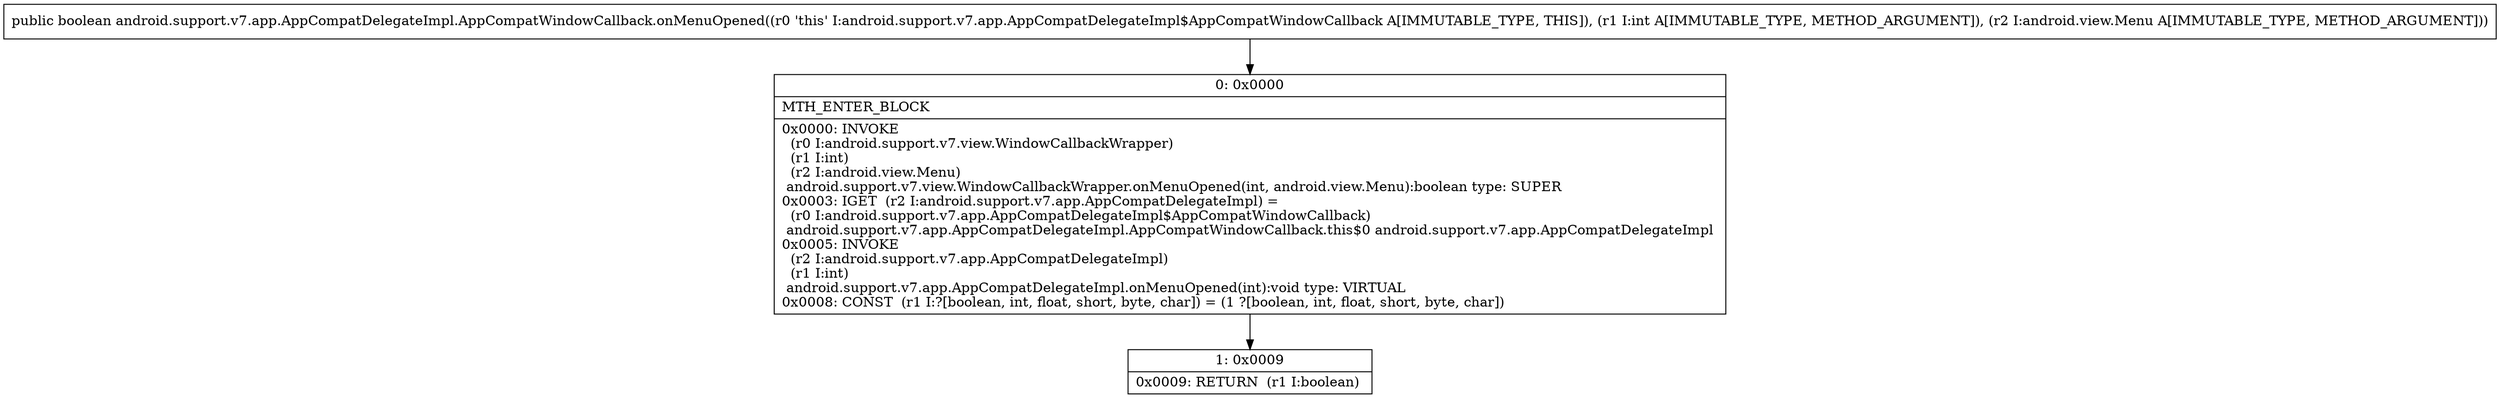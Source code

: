 digraph "CFG forandroid.support.v7.app.AppCompatDelegateImpl.AppCompatWindowCallback.onMenuOpened(ILandroid\/view\/Menu;)Z" {
Node_0 [shape=record,label="{0\:\ 0x0000|MTH_ENTER_BLOCK\l|0x0000: INVOKE  \l  (r0 I:android.support.v7.view.WindowCallbackWrapper)\l  (r1 I:int)\l  (r2 I:android.view.Menu)\l android.support.v7.view.WindowCallbackWrapper.onMenuOpened(int, android.view.Menu):boolean type: SUPER \l0x0003: IGET  (r2 I:android.support.v7.app.AppCompatDelegateImpl) = \l  (r0 I:android.support.v7.app.AppCompatDelegateImpl$AppCompatWindowCallback)\l android.support.v7.app.AppCompatDelegateImpl.AppCompatWindowCallback.this$0 android.support.v7.app.AppCompatDelegateImpl \l0x0005: INVOKE  \l  (r2 I:android.support.v7.app.AppCompatDelegateImpl)\l  (r1 I:int)\l android.support.v7.app.AppCompatDelegateImpl.onMenuOpened(int):void type: VIRTUAL \l0x0008: CONST  (r1 I:?[boolean, int, float, short, byte, char]) = (1 ?[boolean, int, float, short, byte, char]) \l}"];
Node_1 [shape=record,label="{1\:\ 0x0009|0x0009: RETURN  (r1 I:boolean) \l}"];
MethodNode[shape=record,label="{public boolean android.support.v7.app.AppCompatDelegateImpl.AppCompatWindowCallback.onMenuOpened((r0 'this' I:android.support.v7.app.AppCompatDelegateImpl$AppCompatWindowCallback A[IMMUTABLE_TYPE, THIS]), (r1 I:int A[IMMUTABLE_TYPE, METHOD_ARGUMENT]), (r2 I:android.view.Menu A[IMMUTABLE_TYPE, METHOD_ARGUMENT])) }"];
MethodNode -> Node_0;
Node_0 -> Node_1;
}


